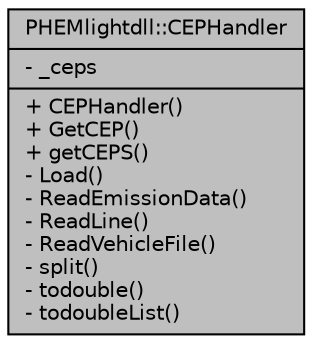 digraph "PHEMlightdll::CEPHandler"
{
  edge [fontname="Helvetica",fontsize="10",labelfontname="Helvetica",labelfontsize="10"];
  node [fontname="Helvetica",fontsize="10",shape=record];
  Node1 [label="{PHEMlightdll::CEPHandler\n|- _ceps\l|+ CEPHandler()\l+ GetCEP()\l+ getCEPS()\l- Load()\l- ReadEmissionData()\l- ReadLine()\l- ReadVehicleFile()\l- split()\l- todouble()\l- todoubleList()\l}",height=0.2,width=0.4,color="black", fillcolor="grey75", style="filled", fontcolor="black"];
}
